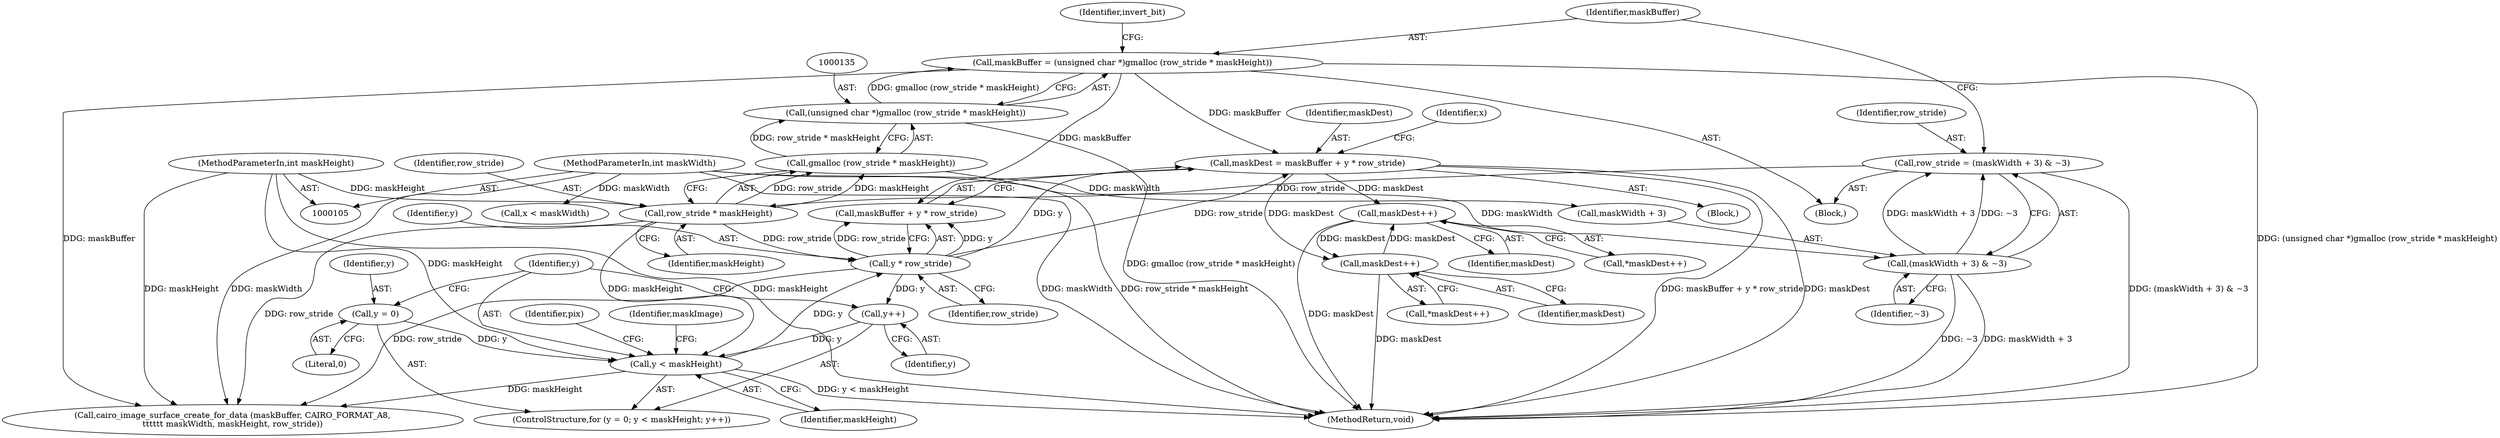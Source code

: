 digraph "0_poppler_7b2d314a61fd0e12f47c62996cb49ec0d1ba747a_2@pointer" {
"1000191" [label="(Call,maskDest++)"];
"1000166" [label="(Call,maskDest = maskBuffer + y * row_stride)"];
"1000132" [label="(Call,maskBuffer = (unsigned char *)gmalloc (row_stride * maskHeight))"];
"1000134" [label="(Call,(unsigned char *)gmalloc (row_stride * maskHeight))"];
"1000136" [label="(Call,gmalloc (row_stride * maskHeight))"];
"1000137" [label="(Call,row_stride * maskHeight)"];
"1000124" [label="(Call,row_stride = (maskWidth + 3) & ~3)"];
"1000126" [label="(Call,(maskWidth + 3) & ~3)"];
"1000113" [label="(MethodParameterIn,int maskWidth)"];
"1000114" [label="(MethodParameterIn,int maskHeight)"];
"1000170" [label="(Call,y * row_stride)"];
"1000157" [label="(Call,y < maskHeight)"];
"1000154" [label="(Call,y = 0)"];
"1000160" [label="(Call,y++)"];
"1000197" [label="(Call,maskDest++)"];
"1000191" [label="(Call,maskDest++)"];
"1000197" [label="(Call,maskDest++)"];
"1000166" [label="(Call,maskDest = maskBuffer + y * row_stride)"];
"1000139" [label="(Identifier,maskHeight)"];
"1000175" [label="(Identifier,x)"];
"1000126" [label="(Call,(maskWidth + 3) & ~3)"];
"1000198" [label="(Identifier,maskDest)"];
"1000196" [label="(Call,*maskDest++)"];
"1000191" [label="(Call,maskDest++)"];
"1000177" [label="(Call,x < maskWidth)"];
"1000137" [label="(Call,row_stride * maskHeight)"];
"1000130" [label="(Identifier,~3)"];
"1000167" [label="(Identifier,maskDest)"];
"1000157" [label="(Call,y < maskHeight)"];
"1000155" [label="(Identifier,y)"];
"1000171" [label="(Identifier,y)"];
"1000113" [label="(MethodParameterIn,int maskWidth)"];
"1000190" [label="(Call,*maskDest++)"];
"1000161" [label="(Identifier,y)"];
"1000156" [label="(Literal,0)"];
"1000164" [label="(Identifier,pix)"];
"1000136" [label="(Call,gmalloc (row_stride * maskHeight))"];
"1000148" [label="(Identifier,invert_bit)"];
"1000138" [label="(Identifier,row_stride)"];
"1000160" [label="(Call,y++)"];
"1000124" [label="(Call,row_stride = (maskWidth + 3) & ~3)"];
"1000153" [label="(ControlStructure,for (y = 0; y < maskHeight; y++))"];
"1000133" [label="(Identifier,maskBuffer)"];
"1000159" [label="(Identifier,maskHeight)"];
"1000125" [label="(Identifier,row_stride)"];
"1000162" [label="(Block,)"];
"1000127" [label="(Call,maskWidth + 3)"];
"1000168" [label="(Call,maskBuffer + y * row_stride)"];
"1000202" [label="(Call,cairo_image_surface_create_for_data (maskBuffer, CAIRO_FORMAT_A8,\n\t\t\t\t\t\t maskWidth, maskHeight, row_stride))"];
"1000116" [label="(Block,)"];
"1000201" [label="(Identifier,maskImage)"];
"1000154" [label="(Call,y = 0)"];
"1000134" [label="(Call,(unsigned char *)gmalloc (row_stride * maskHeight))"];
"1000192" [label="(Identifier,maskDest)"];
"1000132" [label="(Call,maskBuffer = (unsigned char *)gmalloc (row_stride * maskHeight))"];
"1000170" [label="(Call,y * row_stride)"];
"1000114" [label="(MethodParameterIn,int maskHeight)"];
"1000172" [label="(Identifier,row_stride)"];
"1000158" [label="(Identifier,y)"];
"1000366" [label="(MethodReturn,void)"];
"1000191" -> "1000190"  [label="AST: "];
"1000191" -> "1000192"  [label="CFG: "];
"1000192" -> "1000191"  [label="AST: "];
"1000190" -> "1000191"  [label="CFG: "];
"1000191" -> "1000366"  [label="DDG: maskDest"];
"1000166" -> "1000191"  [label="DDG: maskDest"];
"1000197" -> "1000191"  [label="DDG: maskDest"];
"1000191" -> "1000197"  [label="DDG: maskDest"];
"1000166" -> "1000162"  [label="AST: "];
"1000166" -> "1000168"  [label="CFG: "];
"1000167" -> "1000166"  [label="AST: "];
"1000168" -> "1000166"  [label="AST: "];
"1000175" -> "1000166"  [label="CFG: "];
"1000166" -> "1000366"  [label="DDG: maskBuffer + y * row_stride"];
"1000166" -> "1000366"  [label="DDG: maskDest"];
"1000132" -> "1000166"  [label="DDG: maskBuffer"];
"1000170" -> "1000166"  [label="DDG: y"];
"1000170" -> "1000166"  [label="DDG: row_stride"];
"1000166" -> "1000197"  [label="DDG: maskDest"];
"1000132" -> "1000116"  [label="AST: "];
"1000132" -> "1000134"  [label="CFG: "];
"1000133" -> "1000132"  [label="AST: "];
"1000134" -> "1000132"  [label="AST: "];
"1000148" -> "1000132"  [label="CFG: "];
"1000132" -> "1000366"  [label="DDG: (unsigned char *)gmalloc (row_stride * maskHeight)"];
"1000134" -> "1000132"  [label="DDG: gmalloc (row_stride * maskHeight)"];
"1000132" -> "1000168"  [label="DDG: maskBuffer"];
"1000132" -> "1000202"  [label="DDG: maskBuffer"];
"1000134" -> "1000136"  [label="CFG: "];
"1000135" -> "1000134"  [label="AST: "];
"1000136" -> "1000134"  [label="AST: "];
"1000134" -> "1000366"  [label="DDG: gmalloc (row_stride * maskHeight)"];
"1000136" -> "1000134"  [label="DDG: row_stride * maskHeight"];
"1000136" -> "1000137"  [label="CFG: "];
"1000137" -> "1000136"  [label="AST: "];
"1000136" -> "1000366"  [label="DDG: row_stride * maskHeight"];
"1000137" -> "1000136"  [label="DDG: row_stride"];
"1000137" -> "1000136"  [label="DDG: maskHeight"];
"1000137" -> "1000139"  [label="CFG: "];
"1000138" -> "1000137"  [label="AST: "];
"1000139" -> "1000137"  [label="AST: "];
"1000124" -> "1000137"  [label="DDG: row_stride"];
"1000114" -> "1000137"  [label="DDG: maskHeight"];
"1000137" -> "1000157"  [label="DDG: maskHeight"];
"1000137" -> "1000170"  [label="DDG: row_stride"];
"1000137" -> "1000202"  [label="DDG: row_stride"];
"1000124" -> "1000116"  [label="AST: "];
"1000124" -> "1000126"  [label="CFG: "];
"1000125" -> "1000124"  [label="AST: "];
"1000126" -> "1000124"  [label="AST: "];
"1000133" -> "1000124"  [label="CFG: "];
"1000124" -> "1000366"  [label="DDG: (maskWidth + 3) & ~3"];
"1000126" -> "1000124"  [label="DDG: maskWidth + 3"];
"1000126" -> "1000124"  [label="DDG: ~3"];
"1000126" -> "1000130"  [label="CFG: "];
"1000127" -> "1000126"  [label="AST: "];
"1000130" -> "1000126"  [label="AST: "];
"1000126" -> "1000366"  [label="DDG: ~3"];
"1000126" -> "1000366"  [label="DDG: maskWidth + 3"];
"1000113" -> "1000126"  [label="DDG: maskWidth"];
"1000113" -> "1000105"  [label="AST: "];
"1000113" -> "1000366"  [label="DDG: maskWidth"];
"1000113" -> "1000127"  [label="DDG: maskWidth"];
"1000113" -> "1000177"  [label="DDG: maskWidth"];
"1000113" -> "1000202"  [label="DDG: maskWidth"];
"1000114" -> "1000105"  [label="AST: "];
"1000114" -> "1000366"  [label="DDG: maskHeight"];
"1000114" -> "1000157"  [label="DDG: maskHeight"];
"1000114" -> "1000202"  [label="DDG: maskHeight"];
"1000170" -> "1000168"  [label="AST: "];
"1000170" -> "1000172"  [label="CFG: "];
"1000171" -> "1000170"  [label="AST: "];
"1000172" -> "1000170"  [label="AST: "];
"1000168" -> "1000170"  [label="CFG: "];
"1000170" -> "1000160"  [label="DDG: y"];
"1000170" -> "1000168"  [label="DDG: y"];
"1000170" -> "1000168"  [label="DDG: row_stride"];
"1000157" -> "1000170"  [label="DDG: y"];
"1000170" -> "1000202"  [label="DDG: row_stride"];
"1000157" -> "1000153"  [label="AST: "];
"1000157" -> "1000159"  [label="CFG: "];
"1000158" -> "1000157"  [label="AST: "];
"1000159" -> "1000157"  [label="AST: "];
"1000164" -> "1000157"  [label="CFG: "];
"1000201" -> "1000157"  [label="CFG: "];
"1000157" -> "1000366"  [label="DDG: y < maskHeight"];
"1000154" -> "1000157"  [label="DDG: y"];
"1000160" -> "1000157"  [label="DDG: y"];
"1000157" -> "1000202"  [label="DDG: maskHeight"];
"1000154" -> "1000153"  [label="AST: "];
"1000154" -> "1000156"  [label="CFG: "];
"1000155" -> "1000154"  [label="AST: "];
"1000156" -> "1000154"  [label="AST: "];
"1000158" -> "1000154"  [label="CFG: "];
"1000160" -> "1000153"  [label="AST: "];
"1000160" -> "1000161"  [label="CFG: "];
"1000161" -> "1000160"  [label="AST: "];
"1000158" -> "1000160"  [label="CFG: "];
"1000197" -> "1000196"  [label="AST: "];
"1000197" -> "1000198"  [label="CFG: "];
"1000198" -> "1000197"  [label="AST: "];
"1000196" -> "1000197"  [label="CFG: "];
"1000197" -> "1000366"  [label="DDG: maskDest"];
}
